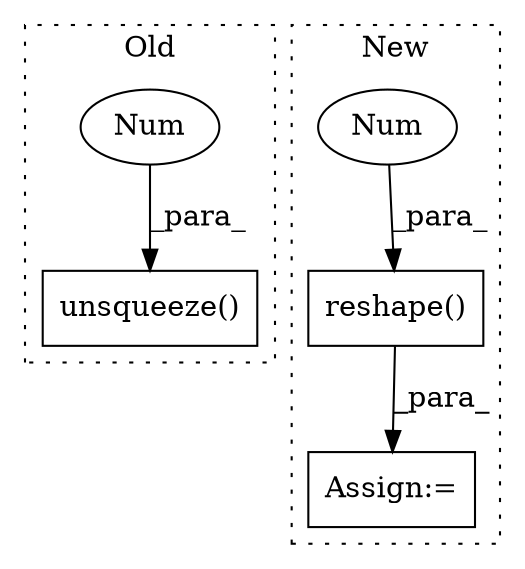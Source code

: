 digraph G {
subgraph cluster0 {
1 [label="unsqueeze()" a="75" s="1841,1872" l="30,1" shape="box"];
3 [label="Num" a="76" s="1871" l="1" shape="ellipse"];
label = "Old";
style="dotted";
}
subgraph cluster1 {
2 [label="reshape()" a="75" s="1754,1796" l="32,1" shape="box"];
4 [label="Assign:=" a="68" s="1938" l="3" shape="box"];
5 [label="Num" a="76" s="1786" l="2" shape="ellipse"];
label = "New";
style="dotted";
}
2 -> 4 [label="_para_"];
3 -> 1 [label="_para_"];
5 -> 2 [label="_para_"];
}
